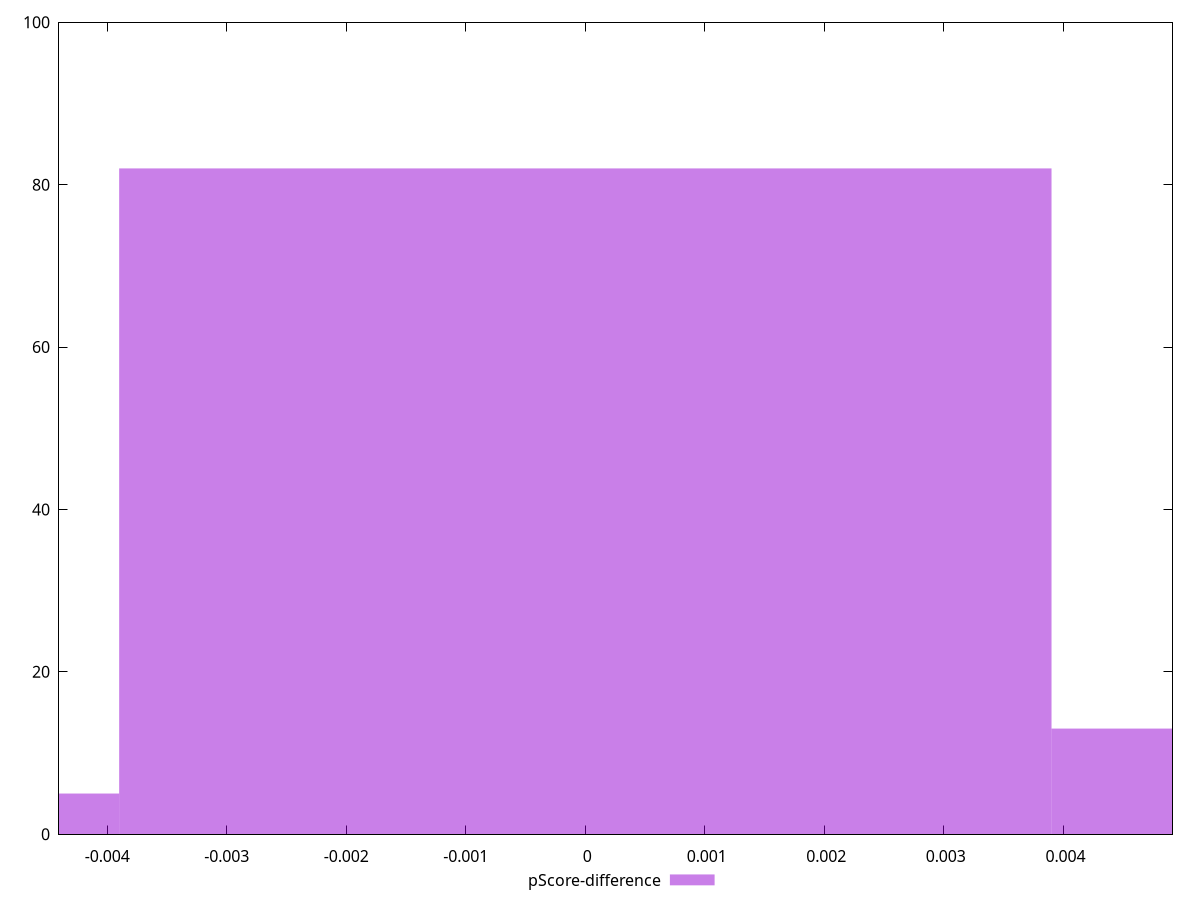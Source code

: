 reset

$pScoreDifference <<EOF
-0.007801367350167494 5
0 82
0.007801367350167494 13
EOF

set key outside below
set boxwidth 0.007801367350167494
set xrange [-0.004404017499953894:0.004912971260002841]
set yrange [0:100]
set trange [0:100]
set style fill transparent solid 0.5 noborder
set terminal svg size 640, 490 enhanced background rgb 'white'
set output "reports/report_00032_2021-02-25T10-28-15.087Z/cumulative-layout-shift/samples/astro/pScore-difference/histogram.svg"

plot $pScoreDifference title "pScore-difference" with boxes

reset
